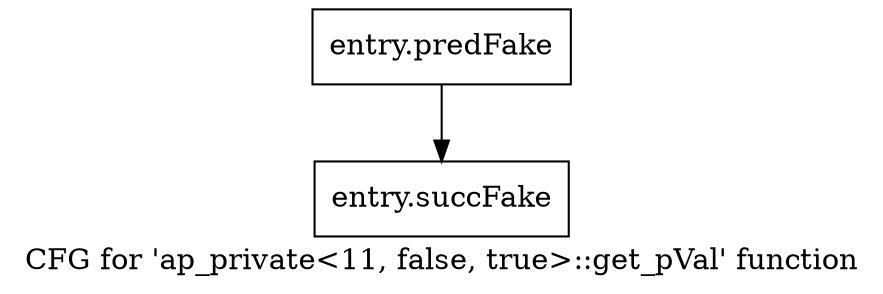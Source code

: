 digraph "CFG for 'ap_private\<11, false, true\>::get_pVal' function" {
	label="CFG for 'ap_private\<11, false, true\>::get_pVal' function";

	Node0x3e0f070 [shape=record,filename="",linenumber="",label="{entry.predFake}"];
	Node0x3e0f070 -> Node0x3ed9010[ callList="" memoryops="" filename="/tools/Xilinx/Vitis_HLS/2022.1/include/etc/ap_private.h" execusionnum="3200"];
	Node0x3ed9010 [shape=record,filename="/tools/Xilinx/Vitis_HLS/2022.1/include/etc/ap_private.h",linenumber="1490",label="{entry.succFake}"];
}
